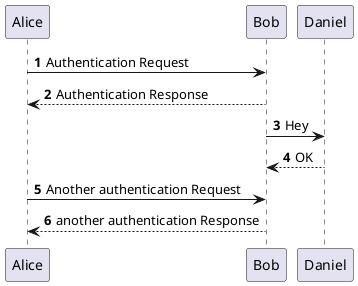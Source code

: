 @startuml
autonumber

Alice -> Bob: Authentication Request
Bob --> Alice: Authentication Response

Bob -> Daniel: Hey
Daniel --> Bob: OK

Alice -> Bob: Another authentication Request
Alice <-- Bob: another authentication Response
@enduml